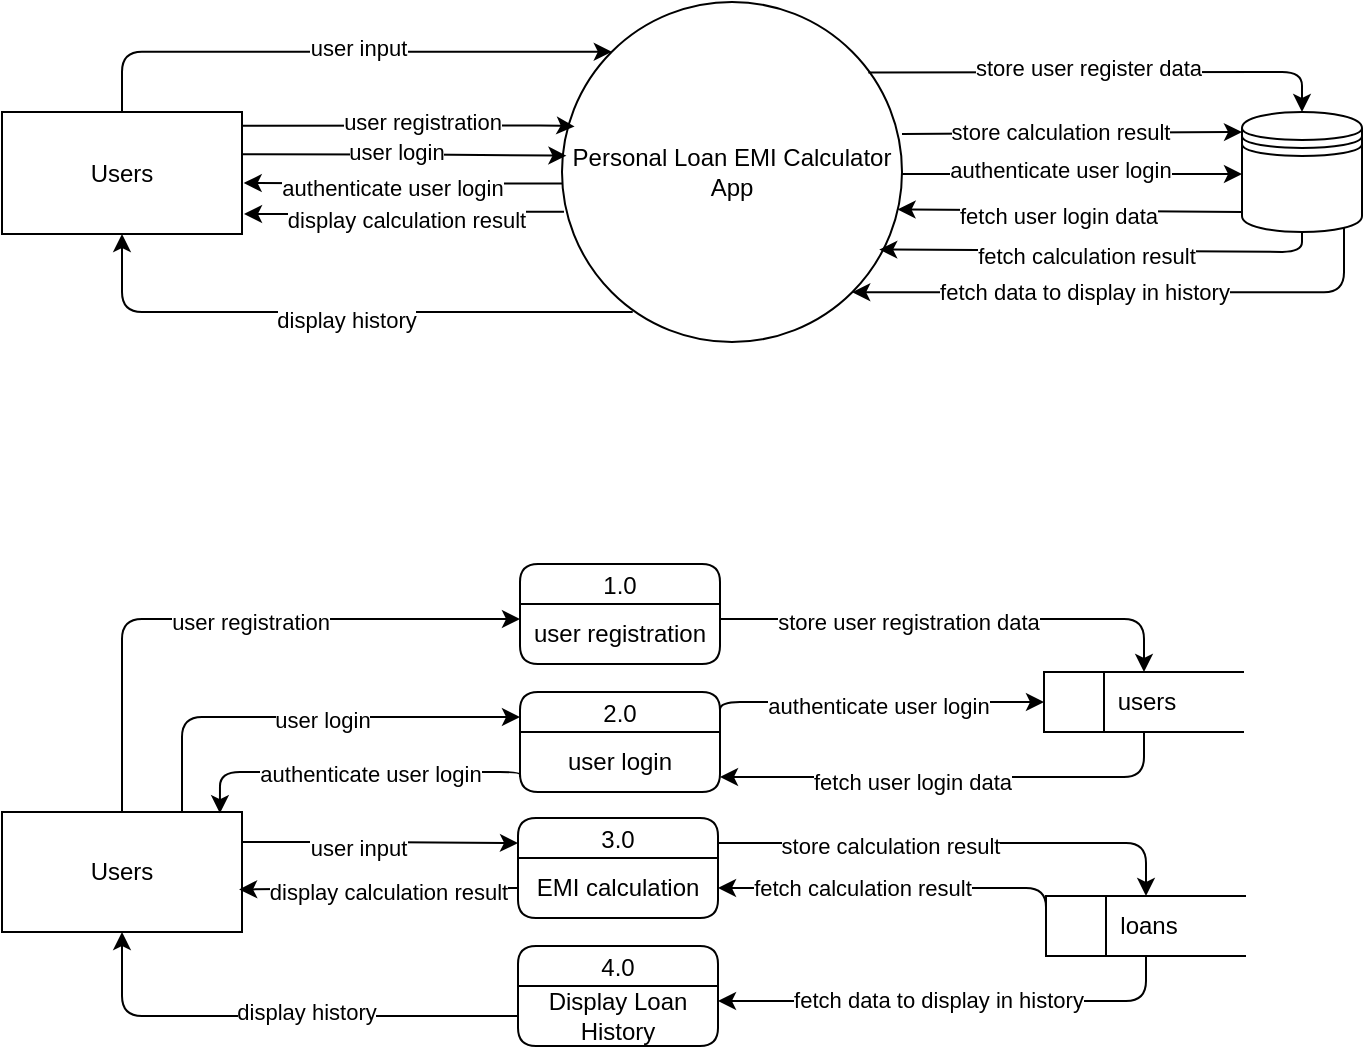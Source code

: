 <mxfile version="24.4.15" type="github">
  <diagram name="Page-1" id="4gfZJWCbvDIWnL8wTOGd">
    <mxGraphModel dx="722" dy="447" grid="1" gridSize="10" guides="1" tooltips="1" connect="1" arrows="1" fold="1" page="1" pageScale="1" pageWidth="850" pageHeight="1100" math="0" shadow="0">
      <root>
        <mxCell id="0" />
        <mxCell id="1" parent="0" />
        <mxCell id="e2m1-YZ9APcAFBvNhqRW-2" value="Users" style="whiteSpace=wrap;html=1;" vertex="1" parent="1">
          <mxGeometry x="80" y="200" width="120" height="61" as="geometry" />
        </mxCell>
        <mxCell id="e2m1-YZ9APcAFBvNhqRW-64" style="edgeStyle=orthogonalEdgeStyle;orthogonalLoop=1;jettySize=auto;html=1;exitX=0.85;exitY=0.95;exitDx=0;exitDy=0;exitPerimeter=0;entryX=1;entryY=1;entryDx=0;entryDy=0;" edge="1" parent="1" source="e2m1-YZ9APcAFBvNhqRW-3" target="e2m1-YZ9APcAFBvNhqRW-4">
          <mxGeometry relative="1" as="geometry">
            <Array as="points">
              <mxPoint x="751" y="290" />
            </Array>
          </mxGeometry>
        </mxCell>
        <mxCell id="e2m1-YZ9APcAFBvNhqRW-65" value="fetch data to display in history" style="edgeLabel;html=1;align=center;verticalAlign=middle;resizable=0;points=[];" vertex="1" connectable="0" parent="e2m1-YZ9APcAFBvNhqRW-64">
          <mxGeometry x="0.171" relative="1" as="geometry">
            <mxPoint as="offset" />
          </mxGeometry>
        </mxCell>
        <mxCell id="e2m1-YZ9APcAFBvNhqRW-3" value="" style="shape=datastore;whiteSpace=wrap;html=1;" vertex="1" parent="1">
          <mxGeometry x="700" y="200" width="60" height="60" as="geometry" />
        </mxCell>
        <mxCell id="e2m1-YZ9APcAFBvNhqRW-4" value="Personal Loan EMI Calculator App" style="ellipse;whiteSpace=wrap;html=1;aspect=fixed;" vertex="1" parent="1">
          <mxGeometry x="360" y="145" width="170" height="170" as="geometry" />
        </mxCell>
        <mxCell id="e2m1-YZ9APcAFBvNhqRW-5" value="" style="endArrow=classic;html=1;exitX=1.004;exitY=0.347;exitDx=0;exitDy=0;entryX=0.013;entryY=0.452;entryDx=0;entryDy=0;edgeStyle=orthogonalEdgeStyle;exitPerimeter=0;entryPerimeter=0;" edge="1" parent="1" source="e2m1-YZ9APcAFBvNhqRW-2" target="e2m1-YZ9APcAFBvNhqRW-4">
          <mxGeometry width="50" height="50" relative="1" as="geometry">
            <mxPoint x="200" y="239" as="sourcePoint" />
            <mxPoint x="360" y="230" as="targetPoint" />
            <Array as="points">
              <mxPoint x="280" y="221" />
            </Array>
          </mxGeometry>
        </mxCell>
        <mxCell id="e2m1-YZ9APcAFBvNhqRW-8" value="user login" style="edgeLabel;html=1;align=center;verticalAlign=middle;resizable=0;points=[];" vertex="1" connectable="0" parent="e2m1-YZ9APcAFBvNhqRW-5">
          <mxGeometry x="0.078" y="2" relative="1" as="geometry">
            <mxPoint x="-11" as="offset" />
          </mxGeometry>
        </mxCell>
        <mxCell id="e2m1-YZ9APcAFBvNhqRW-6" value="" style="endArrow=classic;html=1;exitX=0;exitY=0.676;exitDx=0;exitDy=0;exitPerimeter=0;edgeStyle=orthogonalEdgeStyle;entryX=1;entryY=1;entryDx=0;entryDy=0;" edge="1" parent="1">
          <mxGeometry width="50" height="50" relative="1" as="geometry">
            <mxPoint x="361" y="249.92" as="sourcePoint" />
            <mxPoint x="201.0" y="251" as="targetPoint" />
            <Array as="points">
              <mxPoint x="281" y="250" />
              <mxPoint x="281" y="251" />
            </Array>
          </mxGeometry>
        </mxCell>
        <mxCell id="e2m1-YZ9APcAFBvNhqRW-7" value="display calculation result" style="edgeLabel;html=1;align=center;verticalAlign=middle;resizable=0;points=[];" vertex="1" connectable="0" parent="e2m1-YZ9APcAFBvNhqRW-6">
          <mxGeometry x="-0.02" y="3" relative="1" as="geometry">
            <mxPoint y="1" as="offset" />
          </mxGeometry>
        </mxCell>
        <mxCell id="e2m1-YZ9APcAFBvNhqRW-10" value="" style="endArrow=classic;html=1;exitX=1;exitY=0.5;exitDx=0;exitDy=0;entryX=0;entryY=0.5;entryDx=0;entryDy=0;" edge="1" parent="1">
          <mxGeometry width="50" height="50" relative="1" as="geometry">
            <mxPoint x="530.0" y="231" as="sourcePoint" />
            <mxPoint x="700" y="231" as="targetPoint" />
          </mxGeometry>
        </mxCell>
        <mxCell id="e2m1-YZ9APcAFBvNhqRW-12" value="authenticate user login" style="edgeLabel;html=1;align=center;verticalAlign=middle;resizable=0;points=[];" vertex="1" connectable="0" parent="e2m1-YZ9APcAFBvNhqRW-10">
          <mxGeometry x="-0.074" y="2" relative="1" as="geometry">
            <mxPoint as="offset" />
          </mxGeometry>
        </mxCell>
        <mxCell id="e2m1-YZ9APcAFBvNhqRW-11" value="" style="endArrow=classic;html=1;exitX=0;exitY=0.7;exitDx=0;exitDy=0;entryX=0.987;entryY=0.563;entryDx=0;entryDy=0;entryPerimeter=0;" edge="1" parent="1">
          <mxGeometry width="50" height="50" relative="1" as="geometry">
            <mxPoint x="700" y="250" as="sourcePoint" />
            <mxPoint x="527.79" y="248.71" as="targetPoint" />
          </mxGeometry>
        </mxCell>
        <mxCell id="e2m1-YZ9APcAFBvNhqRW-13" value="fetch user login data" style="edgeLabel;html=1;align=center;verticalAlign=middle;resizable=0;points=[];" vertex="1" connectable="0" parent="e2m1-YZ9APcAFBvNhqRW-11">
          <mxGeometry x="0.067" y="2" relative="1" as="geometry">
            <mxPoint as="offset" />
          </mxGeometry>
        </mxCell>
        <mxCell id="e2m1-YZ9APcAFBvNhqRW-15" value="" style="endArrow=classic;html=1;exitX=1.004;exitY=0.112;exitDx=0;exitDy=0;entryX=0.037;entryY=0.366;entryDx=0;entryDy=0;entryPerimeter=0;edgeStyle=orthogonalEdgeStyle;exitPerimeter=0;" edge="1" parent="1" source="e2m1-YZ9APcAFBvNhqRW-2" target="e2m1-YZ9APcAFBvNhqRW-4">
          <mxGeometry width="50" height="50" relative="1" as="geometry">
            <mxPoint x="200" y="209" as="sourcePoint" />
            <mxPoint x="360" y="209" as="targetPoint" />
            <Array as="points">
              <mxPoint x="359" y="207" />
            </Array>
          </mxGeometry>
        </mxCell>
        <mxCell id="e2m1-YZ9APcAFBvNhqRW-16" value="user registration" style="edgeLabel;html=1;align=center;verticalAlign=middle;resizable=0;points=[];" vertex="1" connectable="0" parent="e2m1-YZ9APcAFBvNhqRW-15">
          <mxGeometry x="0.078" y="2" relative="1" as="geometry">
            <mxPoint as="offset" />
          </mxGeometry>
        </mxCell>
        <mxCell id="e2m1-YZ9APcAFBvNhqRW-17" value="" style="endArrow=classic;html=1;entryX=1.007;entryY=0.582;entryDx=0;entryDy=0;exitX=0.001;exitY=0.534;exitDx=0;exitDy=0;exitPerimeter=0;edgeStyle=orthogonalEdgeStyle;entryPerimeter=0;" edge="1" parent="1" source="e2m1-YZ9APcAFBvNhqRW-4" target="e2m1-YZ9APcAFBvNhqRW-2">
          <mxGeometry width="50" height="50" relative="1" as="geometry">
            <mxPoint x="230" y="320" as="sourcePoint" />
            <mxPoint x="360" y="246" as="targetPoint" />
          </mxGeometry>
        </mxCell>
        <mxCell id="e2m1-YZ9APcAFBvNhqRW-18" value="authenticate user login" style="edgeLabel;html=1;align=center;verticalAlign=middle;resizable=0;points=[];" vertex="1" connectable="0" parent="e2m1-YZ9APcAFBvNhqRW-17">
          <mxGeometry x="0.078" y="2" relative="1" as="geometry">
            <mxPoint as="offset" />
          </mxGeometry>
        </mxCell>
        <mxCell id="e2m1-YZ9APcAFBvNhqRW-19" value="" style="endArrow=classic;html=1;exitX=1;exitY=0.5;exitDx=0;exitDy=0;entryX=0;entryY=0.3;entryDx=0;entryDy=0;" edge="1" parent="1">
          <mxGeometry width="50" height="50" relative="1" as="geometry">
            <mxPoint x="530" y="211" as="sourcePoint" />
            <mxPoint x="700" y="210" as="targetPoint" />
          </mxGeometry>
        </mxCell>
        <mxCell id="e2m1-YZ9APcAFBvNhqRW-20" value="store calculation result" style="edgeLabel;html=1;align=center;verticalAlign=middle;resizable=0;points=[];" vertex="1" connectable="0" parent="e2m1-YZ9APcAFBvNhqRW-19">
          <mxGeometry x="-0.074" y="2" relative="1" as="geometry">
            <mxPoint y="1" as="offset" />
          </mxGeometry>
        </mxCell>
        <mxCell id="e2m1-YZ9APcAFBvNhqRW-21" value="" style="endArrow=classic;html=1;exitX=0.5;exitY=0;exitDx=0;exitDy=0;entryX=0;entryY=0;entryDx=0;entryDy=0;edgeStyle=orthogonalEdgeStyle;" edge="1" parent="1" source="e2m1-YZ9APcAFBvNhqRW-2" target="e2m1-YZ9APcAFBvNhqRW-4">
          <mxGeometry width="50" height="50" relative="1" as="geometry">
            <mxPoint x="210" y="225" as="sourcePoint" />
            <mxPoint x="369" y="226" as="targetPoint" />
            <Array as="points">
              <mxPoint x="140" y="170" />
            </Array>
          </mxGeometry>
        </mxCell>
        <mxCell id="e2m1-YZ9APcAFBvNhqRW-22" value="user input" style="edgeLabel;html=1;align=center;verticalAlign=middle;resizable=0;points=[];" vertex="1" connectable="0" parent="e2m1-YZ9APcAFBvNhqRW-21">
          <mxGeometry x="0.078" y="2" relative="1" as="geometry">
            <mxPoint as="offset" />
          </mxGeometry>
        </mxCell>
        <mxCell id="e2m1-YZ9APcAFBvNhqRW-24" value="" style="endArrow=classic;html=1;entryX=0.5;entryY=1;entryDx=0;entryDy=0;exitX=0.208;exitY=0.912;exitDx=0;exitDy=0;exitPerimeter=0;edgeStyle=orthogonalEdgeStyle;" edge="1" parent="1" source="e2m1-YZ9APcAFBvNhqRW-4" target="e2m1-YZ9APcAFBvNhqRW-2">
          <mxGeometry width="50" height="50" relative="1" as="geometry">
            <mxPoint x="370" y="270" as="sourcePoint" />
            <mxPoint x="210" y="271" as="targetPoint" />
            <Array as="points">
              <mxPoint x="140" y="300" />
            </Array>
          </mxGeometry>
        </mxCell>
        <mxCell id="e2m1-YZ9APcAFBvNhqRW-25" value="display history" style="edgeLabel;html=1;align=center;verticalAlign=middle;resizable=0;points=[];" vertex="1" connectable="0" parent="e2m1-YZ9APcAFBvNhqRW-24">
          <mxGeometry x="-0.02" y="3" relative="1" as="geometry">
            <mxPoint y="1" as="offset" />
          </mxGeometry>
        </mxCell>
        <mxCell id="e2m1-YZ9APcAFBvNhqRW-26" value="" style="endArrow=classic;html=1;entryX=0.933;entryY=0.728;entryDx=0;entryDy=0;entryPerimeter=0;exitX=0.5;exitY=1;exitDx=0;exitDy=0;" edge="1" parent="1" source="e2m1-YZ9APcAFBvNhqRW-3" target="e2m1-YZ9APcAFBvNhqRW-4">
          <mxGeometry width="50" height="50" relative="1" as="geometry">
            <mxPoint x="690" y="270" as="sourcePoint" />
            <mxPoint x="540" y="254" as="targetPoint" />
            <Array as="points">
              <mxPoint x="730" y="270" />
            </Array>
          </mxGeometry>
        </mxCell>
        <mxCell id="e2m1-YZ9APcAFBvNhqRW-27" value="fetch calculation result" style="edgeLabel;html=1;align=center;verticalAlign=middle;resizable=0;points=[];" vertex="1" connectable="0" parent="e2m1-YZ9APcAFBvNhqRW-26">
          <mxGeometry x="0.067" y="2" relative="1" as="geometry">
            <mxPoint as="offset" />
          </mxGeometry>
        </mxCell>
        <mxCell id="e2m1-YZ9APcAFBvNhqRW-28" value="" style="endArrow=classic;html=1;exitX=0.901;exitY=0.207;exitDx=0;exitDy=0;entryX=0.5;entryY=0;entryDx=0;entryDy=0;exitPerimeter=0;" edge="1" parent="1" source="e2m1-YZ9APcAFBvNhqRW-4" target="e2m1-YZ9APcAFBvNhqRW-3">
          <mxGeometry width="50" height="50" relative="1" as="geometry">
            <mxPoint x="526.6" y="194.92" as="sourcePoint" />
            <mxPoint x="700.36" y="192.78" as="targetPoint" />
            <Array as="points">
              <mxPoint x="730" y="180" />
            </Array>
          </mxGeometry>
        </mxCell>
        <mxCell id="e2m1-YZ9APcAFBvNhqRW-31" value="store user register data" style="edgeLabel;html=1;align=center;verticalAlign=middle;resizable=0;points=[];" vertex="1" connectable="0" parent="e2m1-YZ9APcAFBvNhqRW-28">
          <mxGeometry x="-0.073" y="2" relative="1" as="geometry">
            <mxPoint as="offset" />
          </mxGeometry>
        </mxCell>
        <mxCell id="e2m1-YZ9APcAFBvNhqRW-50" style="edgeStyle=orthogonalEdgeStyle;orthogonalLoop=1;jettySize=auto;html=1;exitX=0.5;exitY=0;exitDx=0;exitDy=0;entryX=0;entryY=0.25;entryDx=0;entryDy=0;" edge="1" parent="1" source="e2m1-YZ9APcAFBvNhqRW-32" target="e2m1-YZ9APcAFBvNhqRW-37">
          <mxGeometry relative="1" as="geometry" />
        </mxCell>
        <mxCell id="e2m1-YZ9APcAFBvNhqRW-66" value="user registration" style="edgeLabel;html=1;align=center;verticalAlign=middle;resizable=0;points=[];" vertex="1" connectable="0" parent="e2m1-YZ9APcAFBvNhqRW-50">
          <mxGeometry x="0.083" y="-1" relative="1" as="geometry">
            <mxPoint as="offset" />
          </mxGeometry>
        </mxCell>
        <mxCell id="e2m1-YZ9APcAFBvNhqRW-52" style="edgeStyle=orthogonalEdgeStyle;orthogonalLoop=1;jettySize=auto;html=1;exitX=0.75;exitY=0;exitDx=0;exitDy=0;entryX=0;entryY=0.25;entryDx=0;entryDy=0;" edge="1" parent="1" source="e2m1-YZ9APcAFBvNhqRW-32" target="e2m1-YZ9APcAFBvNhqRW-40">
          <mxGeometry relative="1" as="geometry" />
        </mxCell>
        <mxCell id="e2m1-YZ9APcAFBvNhqRW-70" value="user login" style="edgeLabel;html=1;align=center;verticalAlign=middle;resizable=0;points=[];" vertex="1" connectable="0" parent="e2m1-YZ9APcAFBvNhqRW-52">
          <mxGeometry x="0.084" y="-1" relative="1" as="geometry">
            <mxPoint as="offset" />
          </mxGeometry>
        </mxCell>
        <mxCell id="e2m1-YZ9APcAFBvNhqRW-58" style="edgeStyle=orthogonalEdgeStyle;orthogonalLoop=1;jettySize=auto;html=1;exitX=1;exitY=0.25;exitDx=0;exitDy=0;entryX=0;entryY=0.25;entryDx=0;entryDy=0;" edge="1" parent="1" source="e2m1-YZ9APcAFBvNhqRW-32" target="e2m1-YZ9APcAFBvNhqRW-43">
          <mxGeometry relative="1" as="geometry" />
        </mxCell>
        <mxCell id="e2m1-YZ9APcAFBvNhqRW-74" value="user input" style="edgeLabel;html=1;align=center;verticalAlign=middle;resizable=0;points=[];" vertex="1" connectable="0" parent="e2m1-YZ9APcAFBvNhqRW-58">
          <mxGeometry x="-0.294" y="-3" relative="1" as="geometry">
            <mxPoint x="9" as="offset" />
          </mxGeometry>
        </mxCell>
        <mxCell id="e2m1-YZ9APcAFBvNhqRW-32" value="Users" style="rounded=0;whiteSpace=wrap;html=1;" vertex="1" parent="1">
          <mxGeometry x="80" y="550" width="120" height="60" as="geometry" />
        </mxCell>
        <mxCell id="e2m1-YZ9APcAFBvNhqRW-36" value="1.0" style="swimlane;fontStyle=0;childLayout=stackLayout;horizontal=1;startSize=20;fillColor=#ffffff;horizontalStack=0;resizeParent=1;resizeParentMax=0;resizeLast=0;collapsible=0;marginBottom=0;swimlaneFillColor=#ffffff;rounded=1;swimlaneLine=1;" vertex="1" parent="1">
          <mxGeometry x="339" y="426" width="100" height="50" as="geometry" />
        </mxCell>
        <mxCell id="e2m1-YZ9APcAFBvNhqRW-37" value="user registration" style="text;html=1;align=center;verticalAlign=middle;whiteSpace=wrap;rounded=0;" vertex="1" parent="e2m1-YZ9APcAFBvNhqRW-36">
          <mxGeometry y="20" width="100" height="30" as="geometry" />
        </mxCell>
        <mxCell id="e2m1-YZ9APcAFBvNhqRW-56" style="edgeStyle=orthogonalEdgeStyle;orthogonalLoop=1;jettySize=auto;html=1;exitX=0.5;exitY=1;exitDx=0;exitDy=0;entryX=1;entryY=0.75;entryDx=0;entryDy=0;" edge="1" parent="1" source="e2m1-YZ9APcAFBvNhqRW-38" target="e2m1-YZ9APcAFBvNhqRW-41">
          <mxGeometry relative="1" as="geometry" />
        </mxCell>
        <mxCell id="e2m1-YZ9APcAFBvNhqRW-69" value="fetch user login data" style="edgeLabel;html=1;align=center;verticalAlign=middle;resizable=0;points=[];" vertex="1" connectable="0" parent="e2m1-YZ9APcAFBvNhqRW-56">
          <mxGeometry x="0.024" y="2" relative="1" as="geometry">
            <mxPoint x="-19" as="offset" />
          </mxGeometry>
        </mxCell>
        <mxCell id="e2m1-YZ9APcAFBvNhqRW-38" value="users" style="html=1;dashed=0;whiteSpace=wrap;shape=mxgraph.dfd.dataStoreID;align=center;spacingLeft=3;points=[[0,0],[0.5,0],[1,0],[0,0.5],[1,0.5],[0,1],[0.5,1],[1,1]];" vertex="1" parent="1">
          <mxGeometry x="601" y="480" width="100" height="30" as="geometry" />
        </mxCell>
        <mxCell id="e2m1-YZ9APcAFBvNhqRW-60" style="edgeStyle=orthogonalEdgeStyle;orthogonalLoop=1;jettySize=auto;html=1;exitX=0.5;exitY=1;exitDx=0;exitDy=0;entryX=1;entryY=0.25;entryDx=0;entryDy=0;" edge="1" parent="1" source="e2m1-YZ9APcAFBvNhqRW-39" target="e2m1-YZ9APcAFBvNhqRW-48">
          <mxGeometry relative="1" as="geometry" />
        </mxCell>
        <mxCell id="e2m1-YZ9APcAFBvNhqRW-77" value="fetch data to display in history" style="edgeLabel;html=1;align=center;verticalAlign=middle;resizable=0;points=[];" vertex="1" connectable="0" parent="e2m1-YZ9APcAFBvNhqRW-60">
          <mxGeometry x="0.262" y="-1" relative="1" as="geometry">
            <mxPoint x="22" as="offset" />
          </mxGeometry>
        </mxCell>
        <mxCell id="e2m1-YZ9APcAFBvNhqRW-61" style="edgeStyle=orthogonalEdgeStyle;orthogonalLoop=1;jettySize=auto;html=1;exitX=0;exitY=0.5;exitDx=0;exitDy=0;entryX=1;entryY=0.5;entryDx=0;entryDy=0;" edge="1" parent="1" source="e2m1-YZ9APcAFBvNhqRW-39" target="e2m1-YZ9APcAFBvNhqRW-44">
          <mxGeometry relative="1" as="geometry">
            <Array as="points">
              <mxPoint x="602" y="588" />
            </Array>
          </mxGeometry>
        </mxCell>
        <mxCell id="e2m1-YZ9APcAFBvNhqRW-73" value="fetch calculation result" style="edgeLabel;html=1;align=center;verticalAlign=middle;resizable=0;points=[];" vertex="1" connectable="0" parent="e2m1-YZ9APcAFBvNhqRW-61">
          <mxGeometry x="0.215" relative="1" as="geometry">
            <mxPoint as="offset" />
          </mxGeometry>
        </mxCell>
        <mxCell id="e2m1-YZ9APcAFBvNhqRW-39" value="loans" style="html=1;dashed=0;whiteSpace=wrap;shape=mxgraph.dfd.dataStoreID;align=center;spacingLeft=3;points=[[0,0],[0.5,0],[1,0],[0,0.5],[1,0.5],[0,1],[0.5,1],[1,1]];" vertex="1" parent="1">
          <mxGeometry x="602" y="592" width="100" height="30" as="geometry" />
        </mxCell>
        <mxCell id="e2m1-YZ9APcAFBvNhqRW-40" value="2.0" style="swimlane;fontStyle=0;childLayout=stackLayout;horizontal=1;startSize=20;fillColor=#ffffff;horizontalStack=0;resizeParent=1;resizeParentMax=0;resizeLast=0;collapsible=0;marginBottom=0;swimlaneFillColor=#ffffff;rounded=1;swimlaneLine=1;" vertex="1" parent="1">
          <mxGeometry x="339" y="490" width="100" height="50" as="geometry" />
        </mxCell>
        <mxCell id="e2m1-YZ9APcAFBvNhqRW-41" value="user login" style="text;html=1;align=center;verticalAlign=middle;whiteSpace=wrap;rounded=0;" vertex="1" parent="e2m1-YZ9APcAFBvNhqRW-40">
          <mxGeometry y="20" width="100" height="30" as="geometry" />
        </mxCell>
        <mxCell id="e2m1-YZ9APcAFBvNhqRW-59" style="edgeStyle=orthogonalEdgeStyle;orthogonalLoop=1;jettySize=auto;html=1;exitX=1;exitY=0.25;exitDx=0;exitDy=0;entryX=0.5;entryY=0;entryDx=0;entryDy=0;" edge="1" parent="1" source="e2m1-YZ9APcAFBvNhqRW-43" target="e2m1-YZ9APcAFBvNhqRW-39">
          <mxGeometry relative="1" as="geometry" />
        </mxCell>
        <mxCell id="e2m1-YZ9APcAFBvNhqRW-72" value="store calculation result" style="edgeLabel;html=1;align=center;verticalAlign=middle;resizable=0;points=[];" vertex="1" connectable="0" parent="e2m1-YZ9APcAFBvNhqRW-59">
          <mxGeometry x="-0.289" y="-1" relative="1" as="geometry">
            <mxPoint as="offset" />
          </mxGeometry>
        </mxCell>
        <mxCell id="e2m1-YZ9APcAFBvNhqRW-43" value="3.0" style="swimlane;fontStyle=0;childLayout=stackLayout;horizontal=1;startSize=20;fillColor=#ffffff;horizontalStack=0;resizeParent=1;resizeParentMax=0;resizeLast=0;collapsible=0;marginBottom=0;swimlaneFillColor=#ffffff;rounded=1;swimlaneLine=1;" vertex="1" parent="1">
          <mxGeometry x="338" y="553" width="100" height="50" as="geometry" />
        </mxCell>
        <mxCell id="e2m1-YZ9APcAFBvNhqRW-44" value="EMI calculation" style="text;html=1;align=center;verticalAlign=middle;whiteSpace=wrap;rounded=0;" vertex="1" parent="e2m1-YZ9APcAFBvNhqRW-43">
          <mxGeometry y="20" width="100" height="30" as="geometry" />
        </mxCell>
        <mxCell id="e2m1-YZ9APcAFBvNhqRW-47" value="4.0" style="swimlane;fontStyle=0;childLayout=stackLayout;horizontal=1;startSize=20;fillColor=#ffffff;horizontalStack=0;resizeParent=1;resizeParentMax=0;resizeLast=0;collapsible=0;marginBottom=0;swimlaneFillColor=#ffffff;rounded=1;swimlaneLine=1;" vertex="1" parent="1">
          <mxGeometry x="338" y="617" width="100" height="50" as="geometry" />
        </mxCell>
        <mxCell id="e2m1-YZ9APcAFBvNhqRW-48" value="Display Loan History" style="text;html=1;align=center;verticalAlign=middle;whiteSpace=wrap;rounded=0;" vertex="1" parent="e2m1-YZ9APcAFBvNhqRW-47">
          <mxGeometry y="20" width="100" height="30" as="geometry" />
        </mxCell>
        <mxCell id="e2m1-YZ9APcAFBvNhqRW-51" style="edgeStyle=orthogonalEdgeStyle;orthogonalLoop=1;jettySize=auto;html=1;exitX=1;exitY=0.25;exitDx=0;exitDy=0;entryX=0.5;entryY=0;entryDx=0;entryDy=0;" edge="1" parent="1" source="e2m1-YZ9APcAFBvNhqRW-37" target="e2m1-YZ9APcAFBvNhqRW-38">
          <mxGeometry relative="1" as="geometry" />
        </mxCell>
        <mxCell id="e2m1-YZ9APcAFBvNhqRW-67" value="store user registration data" style="edgeLabel;html=1;align=center;verticalAlign=middle;resizable=0;points=[];" vertex="1" connectable="0" parent="e2m1-YZ9APcAFBvNhqRW-51">
          <mxGeometry x="-0.215" y="-1" relative="1" as="geometry">
            <mxPoint as="offset" />
          </mxGeometry>
        </mxCell>
        <mxCell id="e2m1-YZ9APcAFBvNhqRW-55" style="edgeStyle=orthogonalEdgeStyle;orthogonalLoop=1;jettySize=auto;html=1;exitX=1;exitY=0.25;exitDx=0;exitDy=0;entryX=0;entryY=0.5;entryDx=0;entryDy=0;" edge="1" parent="1" source="e2m1-YZ9APcAFBvNhqRW-40" target="e2m1-YZ9APcAFBvNhqRW-38">
          <mxGeometry relative="1" as="geometry">
            <Array as="points">
              <mxPoint x="439" y="495" />
            </Array>
          </mxGeometry>
        </mxCell>
        <mxCell id="e2m1-YZ9APcAFBvNhqRW-68" value="authenticate user login" style="edgeLabel;html=1;align=center;verticalAlign=middle;resizable=0;points=[];" vertex="1" connectable="0" parent="e2m1-YZ9APcAFBvNhqRW-55">
          <mxGeometry x="0.021" y="-2" relative="1" as="geometry">
            <mxPoint as="offset" />
          </mxGeometry>
        </mxCell>
        <mxCell id="e2m1-YZ9APcAFBvNhqRW-57" style="edgeStyle=orthogonalEdgeStyle;orthogonalLoop=1;jettySize=auto;html=1;exitX=0;exitY=0.75;exitDx=0;exitDy=0;entryX=0.908;entryY=0.01;entryDx=0;entryDy=0;entryPerimeter=0;" edge="1" parent="1" source="e2m1-YZ9APcAFBvNhqRW-41" target="e2m1-YZ9APcAFBvNhqRW-32">
          <mxGeometry relative="1" as="geometry">
            <Array as="points">
              <mxPoint x="339" y="530" />
              <mxPoint x="189" y="530" />
            </Array>
          </mxGeometry>
        </mxCell>
        <mxCell id="e2m1-YZ9APcAFBvNhqRW-71" value="authenticate user login" style="edgeLabel;html=1;align=center;verticalAlign=middle;resizable=0;points=[];" vertex="1" connectable="0" parent="e2m1-YZ9APcAFBvNhqRW-57">
          <mxGeometry x="0.175" y="1" relative="1" as="geometry">
            <mxPoint x="24" as="offset" />
          </mxGeometry>
        </mxCell>
        <mxCell id="e2m1-YZ9APcAFBvNhqRW-62" style="edgeStyle=orthogonalEdgeStyle;orthogonalLoop=1;jettySize=auto;html=1;exitX=0;exitY=0.5;exitDx=0;exitDy=0;entryX=0.988;entryY=0.646;entryDx=0;entryDy=0;entryPerimeter=0;" edge="1" parent="1" source="e2m1-YZ9APcAFBvNhqRW-44" target="e2m1-YZ9APcAFBvNhqRW-32">
          <mxGeometry relative="1" as="geometry" />
        </mxCell>
        <mxCell id="e2m1-YZ9APcAFBvNhqRW-75" value="display calculation result" style="edgeLabel;html=1;align=center;verticalAlign=middle;resizable=0;points=[];" vertex="1" connectable="0" parent="e2m1-YZ9APcAFBvNhqRW-62">
          <mxGeometry x="0.204" y="1" relative="1" as="geometry">
            <mxPoint x="18" as="offset" />
          </mxGeometry>
        </mxCell>
        <mxCell id="e2m1-YZ9APcAFBvNhqRW-63" style="edgeStyle=orthogonalEdgeStyle;orthogonalLoop=1;jettySize=auto;html=1;exitX=0;exitY=0.5;exitDx=0;exitDy=0;entryX=0.5;entryY=1;entryDx=0;entryDy=0;" edge="1" parent="1" source="e2m1-YZ9APcAFBvNhqRW-48" target="e2m1-YZ9APcAFBvNhqRW-32">
          <mxGeometry relative="1" as="geometry" />
        </mxCell>
        <mxCell id="e2m1-YZ9APcAFBvNhqRW-76" value="display history" style="edgeLabel;html=1;align=center;verticalAlign=middle;resizable=0;points=[];" vertex="1" connectable="0" parent="e2m1-YZ9APcAFBvNhqRW-63">
          <mxGeometry x="0.144" y="-2" relative="1" as="geometry">
            <mxPoint x="31" as="offset" />
          </mxGeometry>
        </mxCell>
      </root>
    </mxGraphModel>
  </diagram>
</mxfile>
